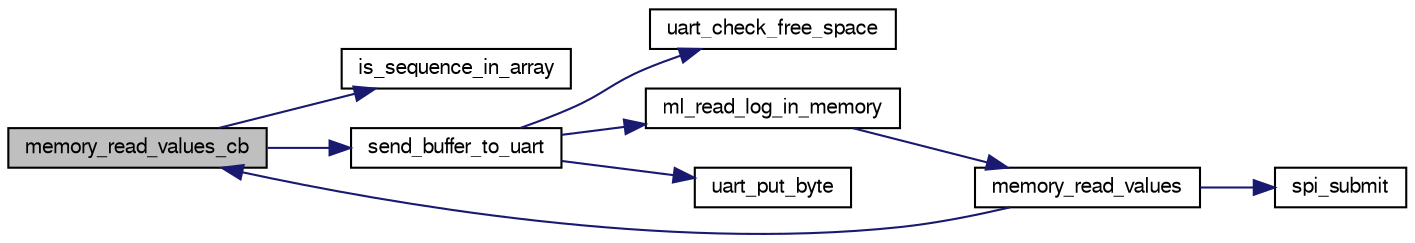 digraph "memory_read_values_cb"
{
  edge [fontname="FreeSans",fontsize="10",labelfontname="FreeSans",labelfontsize="10"];
  node [fontname="FreeSans",fontsize="10",shape=record];
  rankdir="LR";
  Node1 [label="memory_read_values_cb",height=0.2,width=0.4,color="black", fillcolor="grey75", style="filled", fontcolor="black"];
  Node1 -> Node2 [color="midnightblue",fontsize="10",style="solid",fontname="FreeSans"];
  Node2 [label="is_sequence_in_array",height=0.2,width=0.4,color="black", fillcolor="white", style="filled",URL="$high__speed__logger__direct__memory_8c.html#ac6e29eff80626c1009b7f6634e468cd6",tooltip="Function testing if a sequence is in a buffer of values. "];
  Node1 -> Node3 [color="midnightblue",fontsize="10",style="solid",fontname="FreeSans"];
  Node3 [label="send_buffer_to_uart",height=0.2,width=0.4,color="black", fillcolor="white", style="filled",URL="$high__speed__logger__direct__memory_8c.html#a9bddde970a97af490613f8c8c3afbd02",tooltip="Function sending the read values from the memory to te UART. "];
  Node3 -> Node4 [color="midnightblue",fontsize="10",style="solid",fontname="FreeSans"];
  Node4 [label="uart_check_free_space",height=0.2,width=0.4,color="black", fillcolor="white", style="filled",URL="$chibios_2mcu__periph_2uart__arch_8c.html#a84e0ba332e04b6e93ac83a1f9874dc40"];
  Node3 -> Node5 [color="midnightblue",fontsize="10",style="solid",fontname="FreeSans"];
  Node5 [label="ml_read_log_in_memory",height=0.2,width=0.4,color="black", fillcolor="white", style="filled",URL="$high__speed__logger__direct__memory_8c.html#a07a82e5e15d83faae43c17f52a999754",tooltip="Function continuing the reading of the current log in memory. "];
  Node5 -> Node6 [color="midnightblue",fontsize="10",style="solid",fontname="FreeSans"];
  Node6 [label="memory_read_values",height=0.2,width=0.4,color="black", fillcolor="white", style="filled",URL="$high__speed__logger__direct__memory_8c.html#a1fb39680405c75bd37906ab8291785a3",tooltip="Function sending a request to read some values in memory. "];
  Node6 -> Node1 [color="midnightblue",fontsize="10",style="solid",fontname="FreeSans"];
  Node6 -> Node7 [color="midnightblue",fontsize="10",style="solid",fontname="FreeSans"];
  Node7 [label="spi_submit",height=0.2,width=0.4,color="black", fillcolor="white", style="filled",URL="$group__spi.html#ga5d383931766cb373ebad0b8bc26d439d",tooltip="Submit SPI transaction. "];
  Node3 -> Node8 [color="midnightblue",fontsize="10",style="solid",fontname="FreeSans"];
  Node8 [label="uart_put_byte",height=0.2,width=0.4,color="black", fillcolor="white", style="filled",URL="$chibios_2mcu__periph_2uart__arch_8c.html#a47d332312effc31e88e688471daf02a5",tooltip="Uart transmit implementation. "];
}
